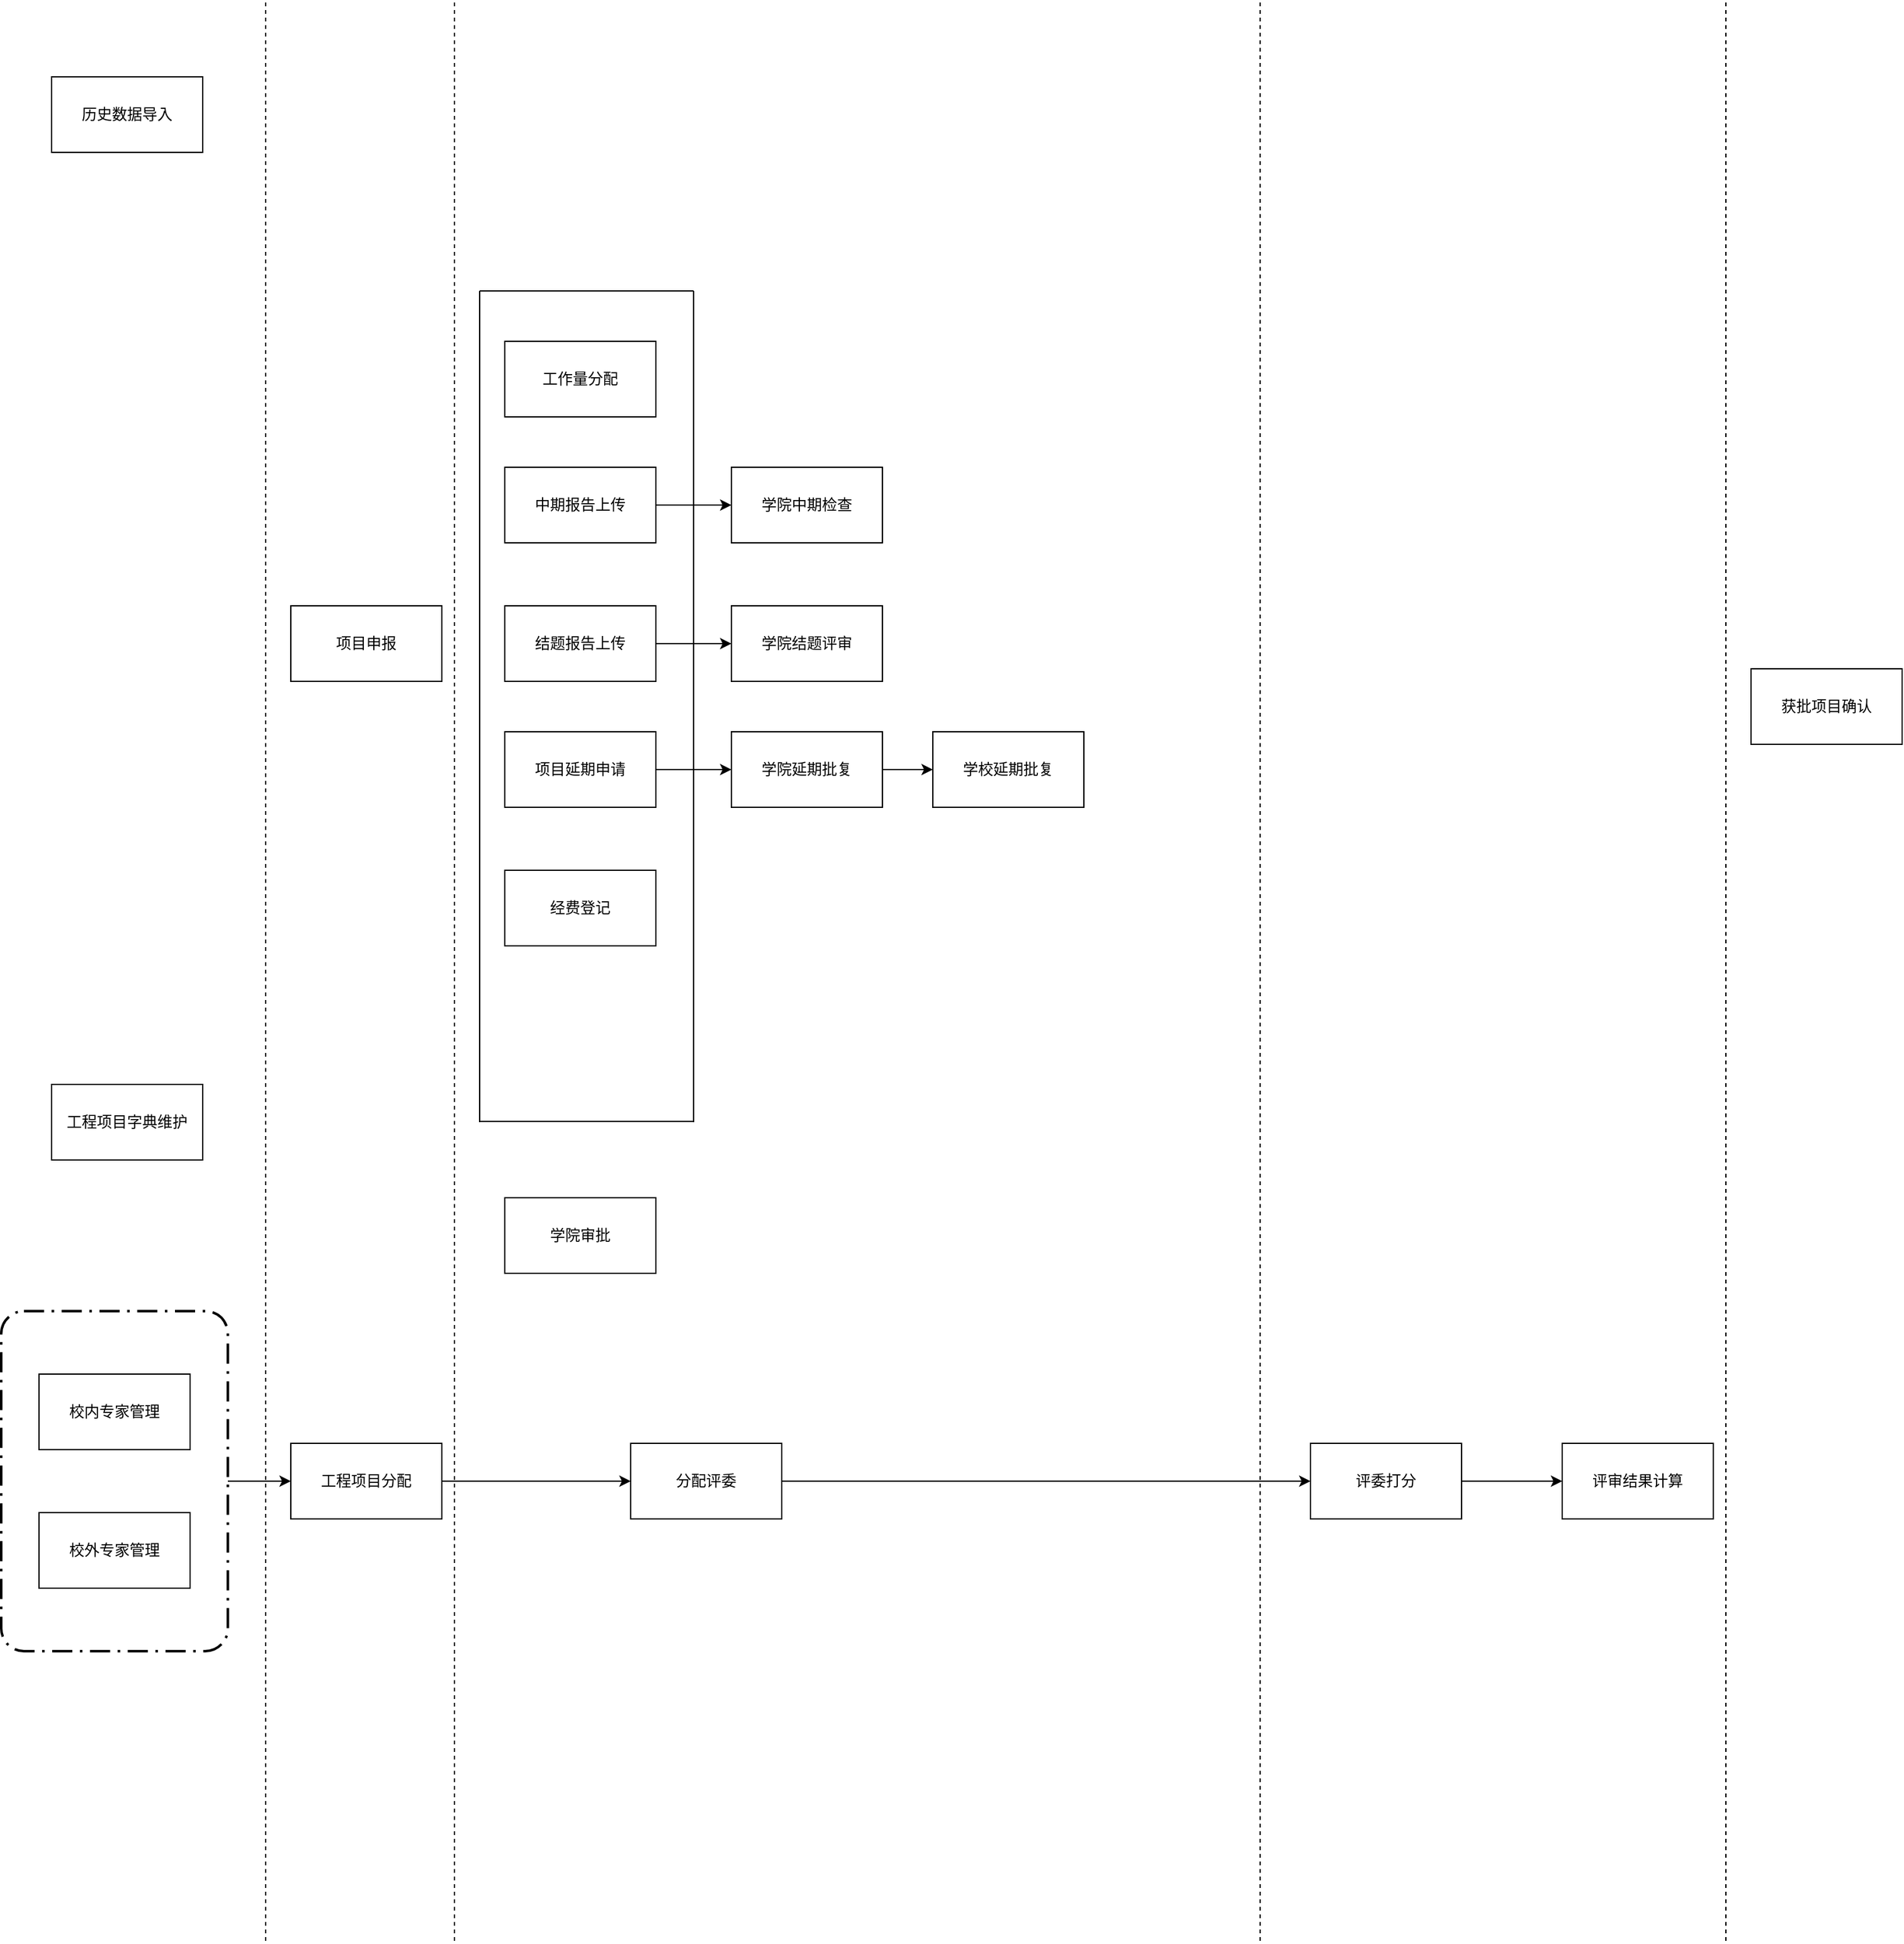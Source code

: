 <mxfile version="12.9.13" type="device"><diagram id="prtHgNgQTEPvFCAcTncT" name="Page-1"><mxGraphModel dx="1280" dy="696" grid="1" gridSize="10" guides="1" tooltips="1" connect="1" arrows="1" fold="1" page="1" pageScale="1" pageWidth="3300" pageHeight="4681" math="0" shadow="0"><root><mxCell id="0"/><mxCell id="1" parent="0"/><mxCell id="lXz7Ld5xkOGtDgzHx5bT-21" value="项目申报" style="rounded=0;whiteSpace=wrap;html=1;" vertex="1" parent="1"><mxGeometry x="510" y="750" width="120" height="60" as="geometry"/></mxCell><mxCell id="lXz7Ld5xkOGtDgzHx5bT-29" value="工作量分配" style="rounded=0;whiteSpace=wrap;html=1;" vertex="1" parent="1"><mxGeometry x="680" y="540" width="120" height="60" as="geometry"/></mxCell><mxCell id="lXz7Ld5xkOGtDgzHx5bT-30" value="中期报告上传" style="rounded=0;whiteSpace=wrap;html=1;" vertex="1" parent="1"><mxGeometry x="680" y="640" width="120" height="60" as="geometry"/></mxCell><mxCell id="lXz7Ld5xkOGtDgzHx5bT-31" value="结题报告上传" style="rounded=0;whiteSpace=wrap;html=1;" vertex="1" parent="1"><mxGeometry x="680" y="750" width="120" height="60" as="geometry"/></mxCell><mxCell id="lXz7Ld5xkOGtDgzHx5bT-32" value="" style="endArrow=none;html=1;" edge="1" parent="1"><mxGeometry width="50" height="50" relative="1" as="geometry"><mxPoint x="660" y="1160" as="sourcePoint"/><mxPoint x="660" y="500" as="targetPoint"/></mxGeometry></mxCell><mxCell id="lXz7Ld5xkOGtDgzHx5bT-33" value="" style="endArrow=none;html=1;" edge="1" parent="1"><mxGeometry width="50" height="50" relative="1" as="geometry"><mxPoint x="660" y="500" as="sourcePoint"/><mxPoint x="830" y="500" as="targetPoint"/></mxGeometry></mxCell><mxCell id="lXz7Ld5xkOGtDgzHx5bT-34" value="" style="endArrow=none;html=1;" edge="1" parent="1"><mxGeometry width="50" height="50" relative="1" as="geometry"><mxPoint x="830" y="1160" as="sourcePoint"/><mxPoint x="830" y="500" as="targetPoint"/></mxGeometry></mxCell><mxCell id="lXz7Ld5xkOGtDgzHx5bT-35" value="" style="endArrow=none;html=1;" edge="1" parent="1"><mxGeometry width="50" height="50" relative="1" as="geometry"><mxPoint x="660" y="1159.41" as="sourcePoint"/><mxPoint x="830" y="1159.41" as="targetPoint"/><Array as="points"><mxPoint x="750" y="1159.41"/></Array></mxGeometry></mxCell><mxCell id="lXz7Ld5xkOGtDgzHx5bT-37" value="学院审批" style="rounded=0;whiteSpace=wrap;html=1;" vertex="1" parent="1"><mxGeometry x="680" y="1220" width="120" height="60" as="geometry"/></mxCell><mxCell id="lXz7Ld5xkOGtDgzHx5bT-38" value="学院中期检查" style="rounded=0;whiteSpace=wrap;html=1;" vertex="1" parent="1"><mxGeometry x="860" y="640" width="120" height="60" as="geometry"/></mxCell><mxCell id="lXz7Ld5xkOGtDgzHx5bT-39" value="学院结题评审" style="rounded=0;whiteSpace=wrap;html=1;" vertex="1" parent="1"><mxGeometry x="860" y="750" width="120" height="60" as="geometry"/></mxCell><mxCell id="lXz7Ld5xkOGtDgzHx5bT-40" value="项目延期申请" style="rounded=0;whiteSpace=wrap;html=1;" vertex="1" parent="1"><mxGeometry x="680" y="850" width="120" height="60" as="geometry"/></mxCell><mxCell id="lXz7Ld5xkOGtDgzHx5bT-62" value="" style="edgeStyle=orthogonalEdgeStyle;rounded=0;orthogonalLoop=1;jettySize=auto;html=1;" edge="1" parent="1" source="lXz7Ld5xkOGtDgzHx5bT-41" target="lXz7Ld5xkOGtDgzHx5bT-61"><mxGeometry relative="1" as="geometry"/></mxCell><mxCell id="lXz7Ld5xkOGtDgzHx5bT-41" value="学院延期批复" style="rounded=0;whiteSpace=wrap;html=1;" vertex="1" parent="1"><mxGeometry x="860" y="850" width="120" height="60" as="geometry"/></mxCell><mxCell id="lXz7Ld5xkOGtDgzHx5bT-61" value="学校延期批复" style="rounded=0;whiteSpace=wrap;html=1;" vertex="1" parent="1"><mxGeometry x="1020" y="850" width="120" height="60" as="geometry"/></mxCell><mxCell id="lXz7Ld5xkOGtDgzHx5bT-42" value="" style="endArrow=classic;html=1;exitX=1;exitY=0.5;exitDx=0;exitDy=0;entryX=0;entryY=0.5;entryDx=0;entryDy=0;" edge="1" parent="1" source="lXz7Ld5xkOGtDgzHx5bT-30" target="lXz7Ld5xkOGtDgzHx5bT-38"><mxGeometry width="50" height="50" relative="1" as="geometry"><mxPoint x="210" y="920" as="sourcePoint"/><mxPoint x="260" y="870" as="targetPoint"/></mxGeometry></mxCell><mxCell id="lXz7Ld5xkOGtDgzHx5bT-43" value="" style="endArrow=classic;html=1;exitX=1;exitY=0.5;exitDx=0;exitDy=0;" edge="1" parent="1" source="lXz7Ld5xkOGtDgzHx5bT-31" target="lXz7Ld5xkOGtDgzHx5bT-39"><mxGeometry width="50" height="50" relative="1" as="geometry"><mxPoint x="500" y="960" as="sourcePoint"/><mxPoint x="550" y="910" as="targetPoint"/></mxGeometry></mxCell><mxCell id="lXz7Ld5xkOGtDgzHx5bT-44" value="" style="endArrow=classic;html=1;exitX=1;exitY=0.5;exitDx=0;exitDy=0;" edge="1" parent="1" source="lXz7Ld5xkOGtDgzHx5bT-40" target="lXz7Ld5xkOGtDgzHx5bT-41"><mxGeometry width="50" height="50" relative="1" as="geometry"><mxPoint x="460" y="990" as="sourcePoint"/><mxPoint x="510" y="940" as="targetPoint"/></mxGeometry></mxCell><mxCell id="lXz7Ld5xkOGtDgzHx5bT-45" value="校内专家管理" style="rounded=0;whiteSpace=wrap;html=1;" vertex="1" parent="1"><mxGeometry x="310" y="1360" width="120" height="60" as="geometry"/></mxCell><mxCell id="lXz7Ld5xkOGtDgzHx5bT-46" value="校外专家管理" style="rounded=0;whiteSpace=wrap;html=1;" vertex="1" parent="1"><mxGeometry x="310" y="1470" width="120" height="60" as="geometry"/></mxCell><mxCell id="lXz7Ld5xkOGtDgzHx5bT-47" value="" style="rounded=1;arcSize=10;dashed=1;strokeColor=#000000;fillColor=none;gradientColor=none;dashPattern=8 3 1 3;strokeWidth=2;" vertex="1" parent="1"><mxGeometry x="280" y="1310" width="180" height="270" as="geometry"/></mxCell><mxCell id="lXz7Ld5xkOGtDgzHx5bT-58" style="edgeStyle=orthogonalEdgeStyle;rounded=0;orthogonalLoop=1;jettySize=auto;html=1;entryX=0;entryY=0.5;entryDx=0;entryDy=0;" edge="1" parent="1" source="lXz7Ld5xkOGtDgzHx5bT-50" target="lXz7Ld5xkOGtDgzHx5bT-57"><mxGeometry relative="1" as="geometry"/></mxCell><mxCell id="lXz7Ld5xkOGtDgzHx5bT-50" value="工程项目分配" style="rounded=0;whiteSpace=wrap;html=1;" vertex="1" parent="1"><mxGeometry x="510" y="1415" width="120" height="60" as="geometry"/></mxCell><mxCell id="lXz7Ld5xkOGtDgzHx5bT-51" value="" style="endArrow=classic;html=1;entryX=0;entryY=0.5;entryDx=0;entryDy=0;exitX=1;exitY=0.5;exitDx=0;exitDy=0;" edge="1" parent="1" source="lXz7Ld5xkOGtDgzHx5bT-47" target="lXz7Ld5xkOGtDgzHx5bT-50"><mxGeometry width="50" height="50" relative="1" as="geometry"><mxPoint x="510" y="1660" as="sourcePoint"/><mxPoint x="560" y="1610" as="targetPoint"/></mxGeometry></mxCell><mxCell id="lXz7Ld5xkOGtDgzHx5bT-52" value="" style="endArrow=none;dashed=1;html=1;" edge="1" parent="1"><mxGeometry width="50" height="50" relative="1" as="geometry"><mxPoint x="640" y="1810" as="sourcePoint"/><mxPoint x="640" y="270" as="targetPoint"/></mxGeometry></mxCell><mxCell id="lXz7Ld5xkOGtDgzHx5bT-53" value="" style="endArrow=none;dashed=1;html=1;" edge="1" parent="1"><mxGeometry width="50" height="50" relative="1" as="geometry"><mxPoint x="490" y="1810" as="sourcePoint"/><mxPoint x="490" y="270" as="targetPoint"/></mxGeometry></mxCell><mxCell id="lXz7Ld5xkOGtDgzHx5bT-54" value="工程项目字典维护" style="rounded=0;whiteSpace=wrap;html=1;" vertex="1" parent="1"><mxGeometry x="320" y="1130" width="120" height="60" as="geometry"/></mxCell><mxCell id="lXz7Ld5xkOGtDgzHx5bT-55" value="" style="endArrow=none;dashed=1;html=1;" edge="1" parent="1"><mxGeometry width="50" height="50" relative="1" as="geometry"><mxPoint x="1280" y="1810" as="sourcePoint"/><mxPoint x="1280" y="270" as="targetPoint"/></mxGeometry></mxCell><mxCell id="lXz7Ld5xkOGtDgzHx5bT-67" value="" style="edgeStyle=orthogonalEdgeStyle;rounded=0;orthogonalLoop=1;jettySize=auto;html=1;" edge="1" parent="1" source="lXz7Ld5xkOGtDgzHx5bT-56" target="lXz7Ld5xkOGtDgzHx5bT-66"><mxGeometry relative="1" as="geometry"/></mxCell><mxCell id="lXz7Ld5xkOGtDgzHx5bT-56" value="评委打分" style="rounded=0;whiteSpace=wrap;html=1;" vertex="1" parent="1"><mxGeometry x="1320" y="1415" width="120" height="60" as="geometry"/></mxCell><mxCell id="lXz7Ld5xkOGtDgzHx5bT-66" value="评审结果计算" style="rounded=0;whiteSpace=wrap;html=1;" vertex="1" parent="1"><mxGeometry x="1520" y="1415" width="120" height="60" as="geometry"/></mxCell><mxCell id="lXz7Ld5xkOGtDgzHx5bT-60" value="" style="edgeStyle=orthogonalEdgeStyle;rounded=0;orthogonalLoop=1;jettySize=auto;html=1;entryX=0;entryY=0.5;entryDx=0;entryDy=0;" edge="1" parent="1" source="lXz7Ld5xkOGtDgzHx5bT-57" target="lXz7Ld5xkOGtDgzHx5bT-56"><mxGeometry relative="1" as="geometry"><mxPoint x="980" y="1445" as="targetPoint"/></mxGeometry></mxCell><mxCell id="lXz7Ld5xkOGtDgzHx5bT-57" value="分配评委" style="rounded=0;whiteSpace=wrap;html=1;" vertex="1" parent="1"><mxGeometry x="780" y="1415" width="120" height="60" as="geometry"/></mxCell><mxCell id="lXz7Ld5xkOGtDgzHx5bT-63" value="经费登记" style="rounded=0;whiteSpace=wrap;html=1;" vertex="1" parent="1"><mxGeometry x="680" y="960" width="120" height="60" as="geometry"/></mxCell><mxCell id="lXz7Ld5xkOGtDgzHx5bT-64" value="历史数据导入" style="rounded=0;whiteSpace=wrap;html=1;" vertex="1" parent="1"><mxGeometry x="320" y="330" width="120" height="60" as="geometry"/></mxCell><mxCell id="lXz7Ld5xkOGtDgzHx5bT-65" value="获批项目确认" style="rounded=0;whiteSpace=wrap;html=1;" vertex="1" parent="1"><mxGeometry x="1670" y="800" width="120" height="60" as="geometry"/></mxCell><mxCell id="lXz7Ld5xkOGtDgzHx5bT-68" value="" style="endArrow=none;dashed=1;html=1;" edge="1" parent="1"><mxGeometry width="50" height="50" relative="1" as="geometry"><mxPoint x="1650" y="1810" as="sourcePoint"/><mxPoint x="1650" y="270" as="targetPoint"/></mxGeometry></mxCell></root></mxGraphModel></diagram></mxfile>